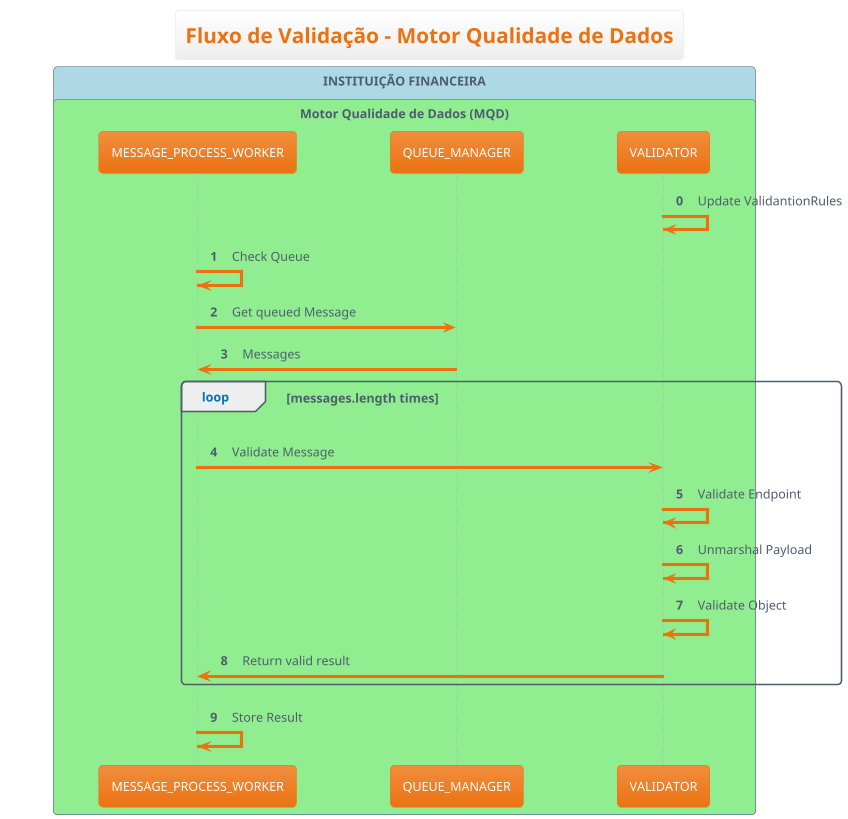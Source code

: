 @startuml
!theme aws-orange
title Fluxo de Validação - Motor Qualidade de Dados

!pragma teoz true
box "INSTITUIÇÃO FINANCEIRA" #LightBlue
  box "Motor Qualidade de Dados (MQD)" #LightGreen
    participant MESSAGE_PROCESS_WORKER
    participant QUEUE_MANAGER
    participant VALIDATOR
  end box
end box

autonumber 0
VALIDATOR -> VALIDATOR: Update ValidantionRules
MESSAGE_PROCESS_WORKER -> MESSAGE_PROCESS_WORKER: Check Queue

MESSAGE_PROCESS_WORKER -> QUEUE_MANAGER: Get queued Message
QUEUE_MANAGER -> MESSAGE_PROCESS_WORKER: Messages
loop messages.length times
    MESSAGE_PROCESS_WORKER -> VALIDATOR : Validate Message
    VALIDATOR -> VALIDATOR: Validate Endpoint
    VALIDATOR -> VALIDATOR: Unmarshal Payload
    VALIDATOR -> VALIDATOR : Validate Object
    VALIDATOR -> MESSAGE_PROCESS_WORKER: Return valid result
end

MESSAGE_PROCESS_WORKER -> MESSAGE_PROCESS_WORKER : Store Result

@enduml